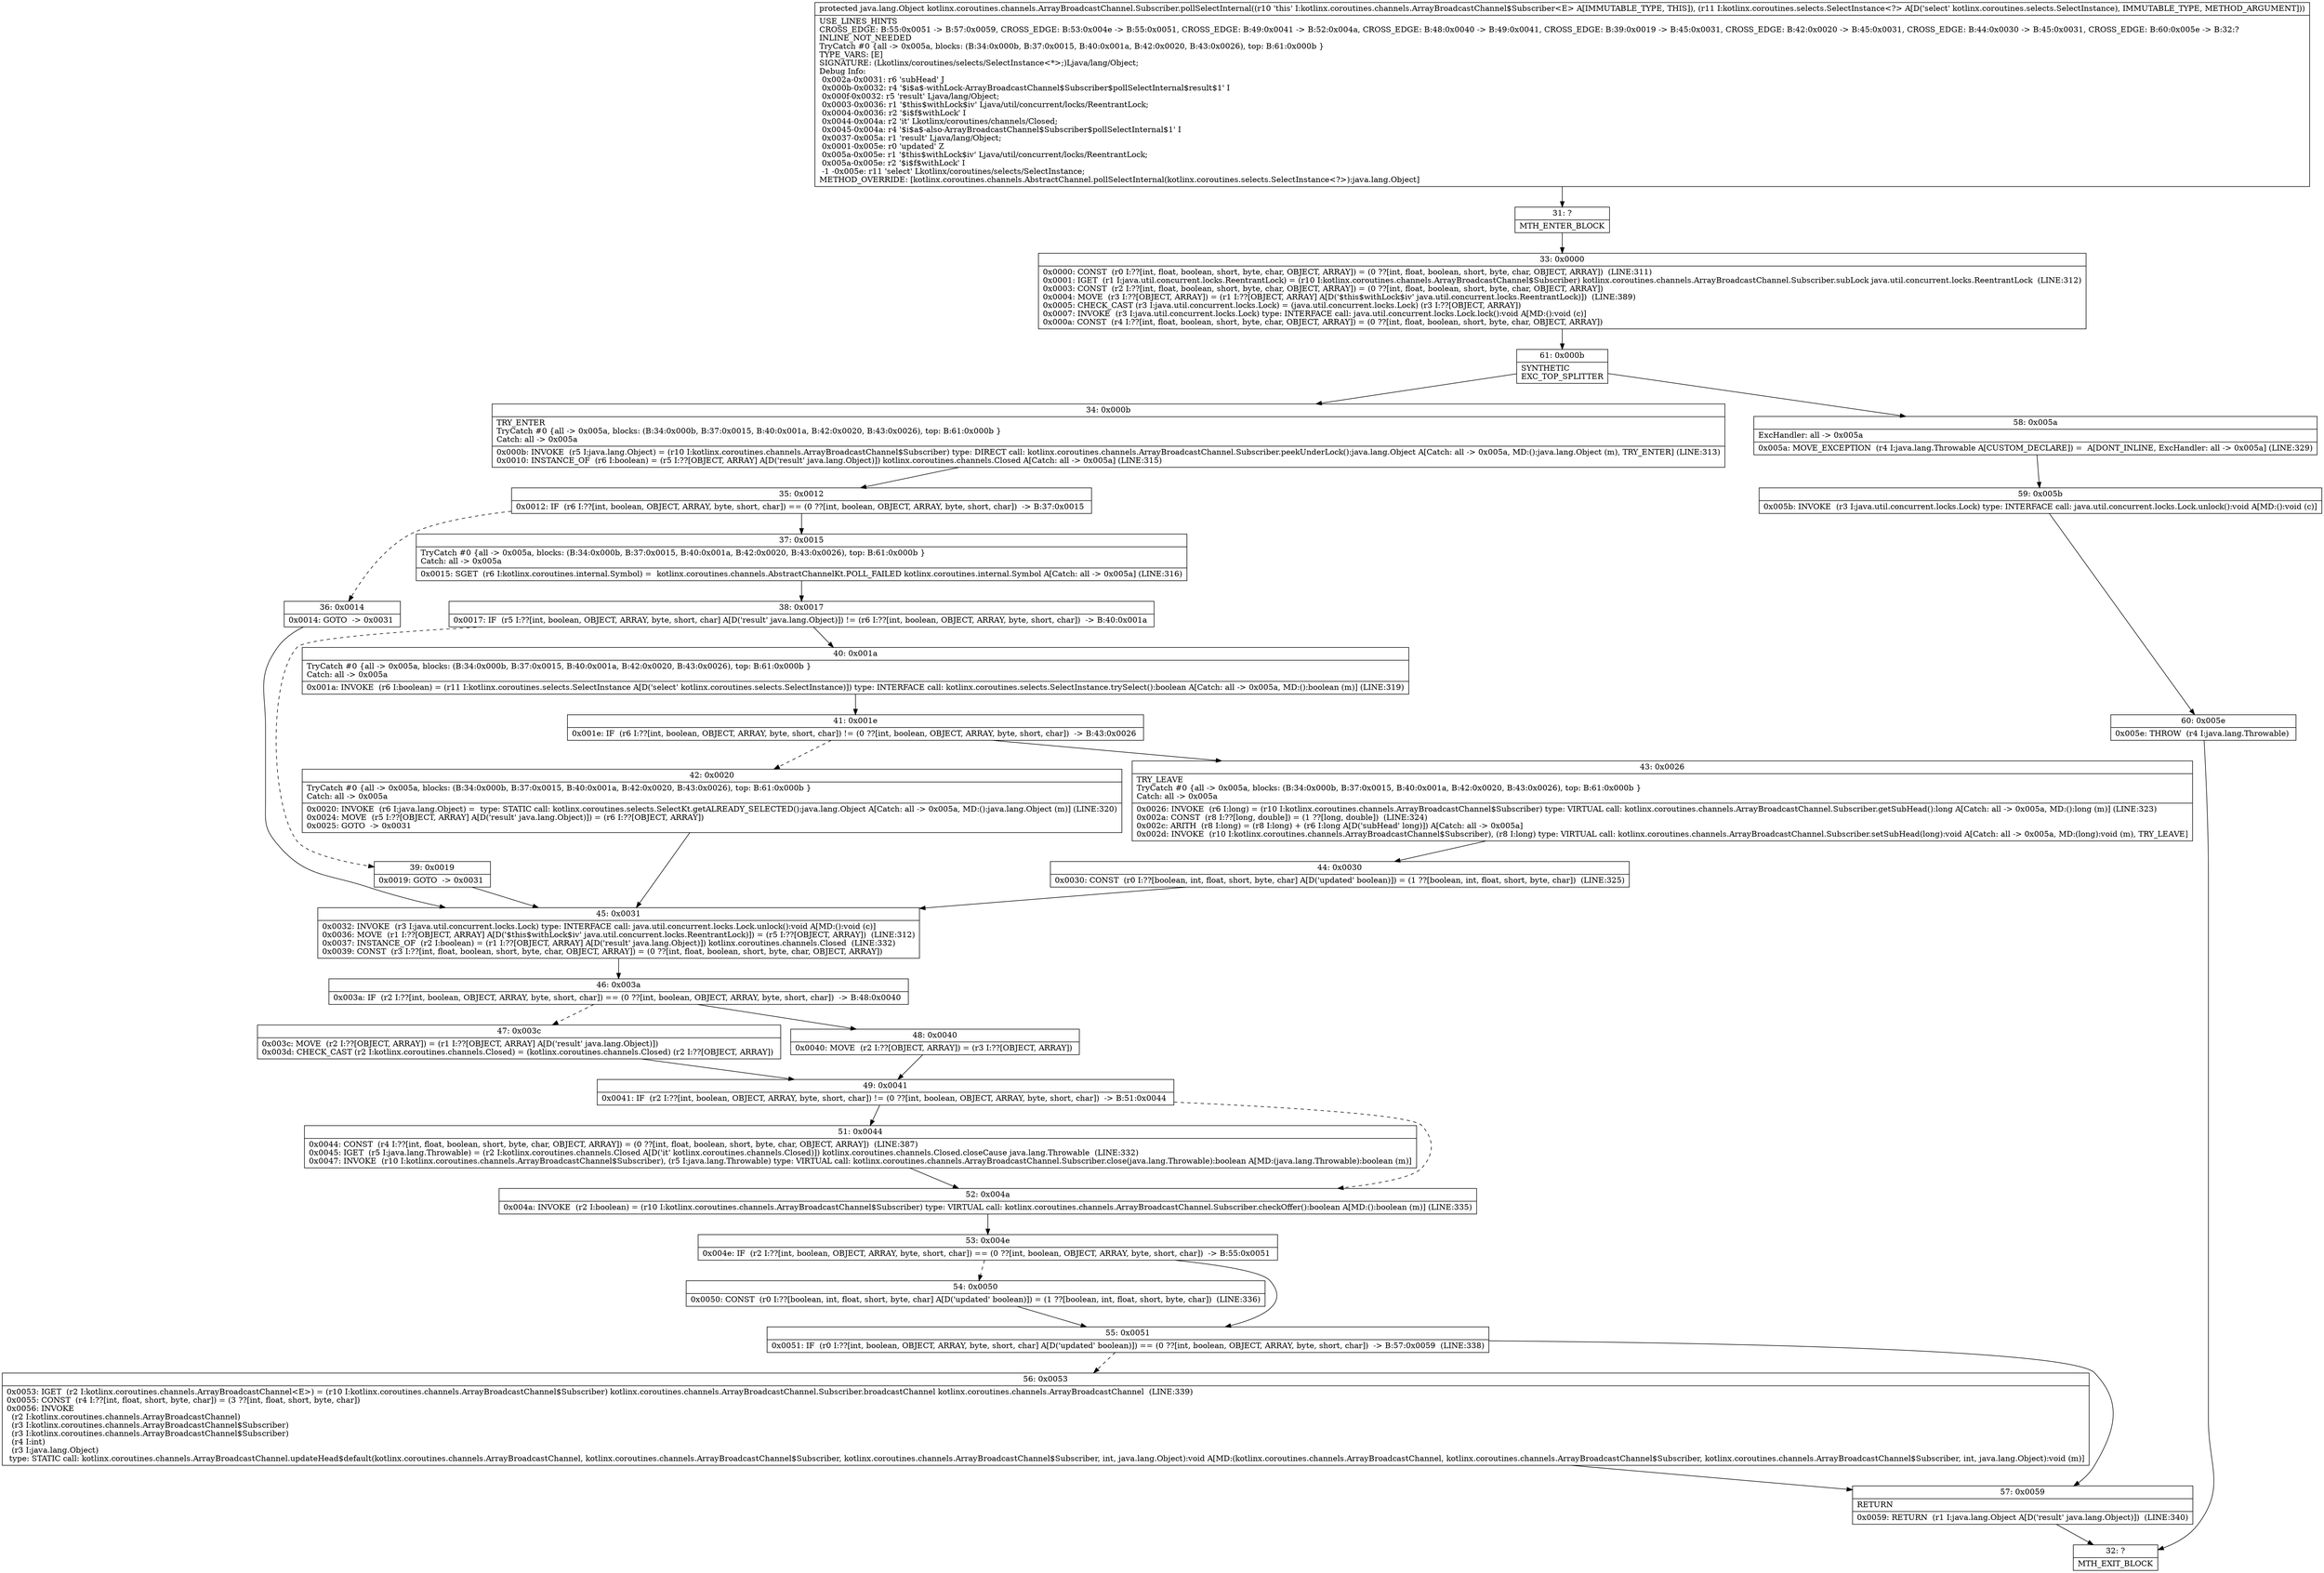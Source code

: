 digraph "CFG forkotlinx.coroutines.channels.ArrayBroadcastChannel.Subscriber.pollSelectInternal(Lkotlinx\/coroutines\/selects\/SelectInstance;)Ljava\/lang\/Object;" {
Node_31 [shape=record,label="{31\:\ ?|MTH_ENTER_BLOCK\l}"];
Node_33 [shape=record,label="{33\:\ 0x0000|0x0000: CONST  (r0 I:??[int, float, boolean, short, byte, char, OBJECT, ARRAY]) = (0 ??[int, float, boolean, short, byte, char, OBJECT, ARRAY])  (LINE:311)\l0x0001: IGET  (r1 I:java.util.concurrent.locks.ReentrantLock) = (r10 I:kotlinx.coroutines.channels.ArrayBroadcastChannel$Subscriber) kotlinx.coroutines.channels.ArrayBroadcastChannel.Subscriber.subLock java.util.concurrent.locks.ReentrantLock  (LINE:312)\l0x0003: CONST  (r2 I:??[int, float, boolean, short, byte, char, OBJECT, ARRAY]) = (0 ??[int, float, boolean, short, byte, char, OBJECT, ARRAY]) \l0x0004: MOVE  (r3 I:??[OBJECT, ARRAY]) = (r1 I:??[OBJECT, ARRAY] A[D('$this$withLock$iv' java.util.concurrent.locks.ReentrantLock)])  (LINE:389)\l0x0005: CHECK_CAST (r3 I:java.util.concurrent.locks.Lock) = (java.util.concurrent.locks.Lock) (r3 I:??[OBJECT, ARRAY]) \l0x0007: INVOKE  (r3 I:java.util.concurrent.locks.Lock) type: INTERFACE call: java.util.concurrent.locks.Lock.lock():void A[MD:():void (c)]\l0x000a: CONST  (r4 I:??[int, float, boolean, short, byte, char, OBJECT, ARRAY]) = (0 ??[int, float, boolean, short, byte, char, OBJECT, ARRAY]) \l}"];
Node_61 [shape=record,label="{61\:\ 0x000b|SYNTHETIC\lEXC_TOP_SPLITTER\l}"];
Node_34 [shape=record,label="{34\:\ 0x000b|TRY_ENTER\lTryCatch #0 \{all \-\> 0x005a, blocks: (B:34:0x000b, B:37:0x0015, B:40:0x001a, B:42:0x0020, B:43:0x0026), top: B:61:0x000b \}\lCatch: all \-\> 0x005a\l|0x000b: INVOKE  (r5 I:java.lang.Object) = (r10 I:kotlinx.coroutines.channels.ArrayBroadcastChannel$Subscriber) type: DIRECT call: kotlinx.coroutines.channels.ArrayBroadcastChannel.Subscriber.peekUnderLock():java.lang.Object A[Catch: all \-\> 0x005a, MD:():java.lang.Object (m), TRY_ENTER] (LINE:313)\l0x0010: INSTANCE_OF  (r6 I:boolean) = (r5 I:??[OBJECT, ARRAY] A[D('result' java.lang.Object)]) kotlinx.coroutines.channels.Closed A[Catch: all \-\> 0x005a] (LINE:315)\l}"];
Node_35 [shape=record,label="{35\:\ 0x0012|0x0012: IF  (r6 I:??[int, boolean, OBJECT, ARRAY, byte, short, char]) == (0 ??[int, boolean, OBJECT, ARRAY, byte, short, char])  \-\> B:37:0x0015 \l}"];
Node_36 [shape=record,label="{36\:\ 0x0014|0x0014: GOTO  \-\> 0x0031 \l}"];
Node_45 [shape=record,label="{45\:\ 0x0031|0x0032: INVOKE  (r3 I:java.util.concurrent.locks.Lock) type: INTERFACE call: java.util.concurrent.locks.Lock.unlock():void A[MD:():void (c)]\l0x0036: MOVE  (r1 I:??[OBJECT, ARRAY] A[D('$this$withLock$iv' java.util.concurrent.locks.ReentrantLock)]) = (r5 I:??[OBJECT, ARRAY])  (LINE:312)\l0x0037: INSTANCE_OF  (r2 I:boolean) = (r1 I:??[OBJECT, ARRAY] A[D('result' java.lang.Object)]) kotlinx.coroutines.channels.Closed  (LINE:332)\l0x0039: CONST  (r3 I:??[int, float, boolean, short, byte, char, OBJECT, ARRAY]) = (0 ??[int, float, boolean, short, byte, char, OBJECT, ARRAY]) \l}"];
Node_46 [shape=record,label="{46\:\ 0x003a|0x003a: IF  (r2 I:??[int, boolean, OBJECT, ARRAY, byte, short, char]) == (0 ??[int, boolean, OBJECT, ARRAY, byte, short, char])  \-\> B:48:0x0040 \l}"];
Node_47 [shape=record,label="{47\:\ 0x003c|0x003c: MOVE  (r2 I:??[OBJECT, ARRAY]) = (r1 I:??[OBJECT, ARRAY] A[D('result' java.lang.Object)]) \l0x003d: CHECK_CAST (r2 I:kotlinx.coroutines.channels.Closed) = (kotlinx.coroutines.channels.Closed) (r2 I:??[OBJECT, ARRAY]) \l}"];
Node_49 [shape=record,label="{49\:\ 0x0041|0x0041: IF  (r2 I:??[int, boolean, OBJECT, ARRAY, byte, short, char]) != (0 ??[int, boolean, OBJECT, ARRAY, byte, short, char])  \-\> B:51:0x0044 \l}"];
Node_51 [shape=record,label="{51\:\ 0x0044|0x0044: CONST  (r4 I:??[int, float, boolean, short, byte, char, OBJECT, ARRAY]) = (0 ??[int, float, boolean, short, byte, char, OBJECT, ARRAY])  (LINE:387)\l0x0045: IGET  (r5 I:java.lang.Throwable) = (r2 I:kotlinx.coroutines.channels.Closed A[D('it' kotlinx.coroutines.channels.Closed)]) kotlinx.coroutines.channels.Closed.closeCause java.lang.Throwable  (LINE:332)\l0x0047: INVOKE  (r10 I:kotlinx.coroutines.channels.ArrayBroadcastChannel$Subscriber), (r5 I:java.lang.Throwable) type: VIRTUAL call: kotlinx.coroutines.channels.ArrayBroadcastChannel.Subscriber.close(java.lang.Throwable):boolean A[MD:(java.lang.Throwable):boolean (m)]\l}"];
Node_52 [shape=record,label="{52\:\ 0x004a|0x004a: INVOKE  (r2 I:boolean) = (r10 I:kotlinx.coroutines.channels.ArrayBroadcastChannel$Subscriber) type: VIRTUAL call: kotlinx.coroutines.channels.ArrayBroadcastChannel.Subscriber.checkOffer():boolean A[MD:():boolean (m)] (LINE:335)\l}"];
Node_53 [shape=record,label="{53\:\ 0x004e|0x004e: IF  (r2 I:??[int, boolean, OBJECT, ARRAY, byte, short, char]) == (0 ??[int, boolean, OBJECT, ARRAY, byte, short, char])  \-\> B:55:0x0051 \l}"];
Node_54 [shape=record,label="{54\:\ 0x0050|0x0050: CONST  (r0 I:??[boolean, int, float, short, byte, char] A[D('updated' boolean)]) = (1 ??[boolean, int, float, short, byte, char])  (LINE:336)\l}"];
Node_55 [shape=record,label="{55\:\ 0x0051|0x0051: IF  (r0 I:??[int, boolean, OBJECT, ARRAY, byte, short, char] A[D('updated' boolean)]) == (0 ??[int, boolean, OBJECT, ARRAY, byte, short, char])  \-\> B:57:0x0059  (LINE:338)\l}"];
Node_56 [shape=record,label="{56\:\ 0x0053|0x0053: IGET  (r2 I:kotlinx.coroutines.channels.ArrayBroadcastChannel\<E\>) = (r10 I:kotlinx.coroutines.channels.ArrayBroadcastChannel$Subscriber) kotlinx.coroutines.channels.ArrayBroadcastChannel.Subscriber.broadcastChannel kotlinx.coroutines.channels.ArrayBroadcastChannel  (LINE:339)\l0x0055: CONST  (r4 I:??[int, float, short, byte, char]) = (3 ??[int, float, short, byte, char]) \l0x0056: INVOKE  \l  (r2 I:kotlinx.coroutines.channels.ArrayBroadcastChannel)\l  (r3 I:kotlinx.coroutines.channels.ArrayBroadcastChannel$Subscriber)\l  (r3 I:kotlinx.coroutines.channels.ArrayBroadcastChannel$Subscriber)\l  (r4 I:int)\l  (r3 I:java.lang.Object)\l type: STATIC call: kotlinx.coroutines.channels.ArrayBroadcastChannel.updateHead$default(kotlinx.coroutines.channels.ArrayBroadcastChannel, kotlinx.coroutines.channels.ArrayBroadcastChannel$Subscriber, kotlinx.coroutines.channels.ArrayBroadcastChannel$Subscriber, int, java.lang.Object):void A[MD:(kotlinx.coroutines.channels.ArrayBroadcastChannel, kotlinx.coroutines.channels.ArrayBroadcastChannel$Subscriber, kotlinx.coroutines.channels.ArrayBroadcastChannel$Subscriber, int, java.lang.Object):void (m)]\l}"];
Node_57 [shape=record,label="{57\:\ 0x0059|RETURN\l|0x0059: RETURN  (r1 I:java.lang.Object A[D('result' java.lang.Object)])  (LINE:340)\l}"];
Node_32 [shape=record,label="{32\:\ ?|MTH_EXIT_BLOCK\l}"];
Node_48 [shape=record,label="{48\:\ 0x0040|0x0040: MOVE  (r2 I:??[OBJECT, ARRAY]) = (r3 I:??[OBJECT, ARRAY]) \l}"];
Node_37 [shape=record,label="{37\:\ 0x0015|TryCatch #0 \{all \-\> 0x005a, blocks: (B:34:0x000b, B:37:0x0015, B:40:0x001a, B:42:0x0020, B:43:0x0026), top: B:61:0x000b \}\lCatch: all \-\> 0x005a\l|0x0015: SGET  (r6 I:kotlinx.coroutines.internal.Symbol) =  kotlinx.coroutines.channels.AbstractChannelKt.POLL_FAILED kotlinx.coroutines.internal.Symbol A[Catch: all \-\> 0x005a] (LINE:316)\l}"];
Node_38 [shape=record,label="{38\:\ 0x0017|0x0017: IF  (r5 I:??[int, boolean, OBJECT, ARRAY, byte, short, char] A[D('result' java.lang.Object)]) != (r6 I:??[int, boolean, OBJECT, ARRAY, byte, short, char])  \-\> B:40:0x001a \l}"];
Node_39 [shape=record,label="{39\:\ 0x0019|0x0019: GOTO  \-\> 0x0031 \l}"];
Node_40 [shape=record,label="{40\:\ 0x001a|TryCatch #0 \{all \-\> 0x005a, blocks: (B:34:0x000b, B:37:0x0015, B:40:0x001a, B:42:0x0020, B:43:0x0026), top: B:61:0x000b \}\lCatch: all \-\> 0x005a\l|0x001a: INVOKE  (r6 I:boolean) = (r11 I:kotlinx.coroutines.selects.SelectInstance A[D('select' kotlinx.coroutines.selects.SelectInstance)]) type: INTERFACE call: kotlinx.coroutines.selects.SelectInstance.trySelect():boolean A[Catch: all \-\> 0x005a, MD:():boolean (m)] (LINE:319)\l}"];
Node_41 [shape=record,label="{41\:\ 0x001e|0x001e: IF  (r6 I:??[int, boolean, OBJECT, ARRAY, byte, short, char]) != (0 ??[int, boolean, OBJECT, ARRAY, byte, short, char])  \-\> B:43:0x0026 \l}"];
Node_42 [shape=record,label="{42\:\ 0x0020|TryCatch #0 \{all \-\> 0x005a, blocks: (B:34:0x000b, B:37:0x0015, B:40:0x001a, B:42:0x0020, B:43:0x0026), top: B:61:0x000b \}\lCatch: all \-\> 0x005a\l|0x0020: INVOKE  (r6 I:java.lang.Object) =  type: STATIC call: kotlinx.coroutines.selects.SelectKt.getALREADY_SELECTED():java.lang.Object A[Catch: all \-\> 0x005a, MD:():java.lang.Object (m)] (LINE:320)\l0x0024: MOVE  (r5 I:??[OBJECT, ARRAY] A[D('result' java.lang.Object)]) = (r6 I:??[OBJECT, ARRAY]) \l0x0025: GOTO  \-\> 0x0031 \l}"];
Node_43 [shape=record,label="{43\:\ 0x0026|TRY_LEAVE\lTryCatch #0 \{all \-\> 0x005a, blocks: (B:34:0x000b, B:37:0x0015, B:40:0x001a, B:42:0x0020, B:43:0x0026), top: B:61:0x000b \}\lCatch: all \-\> 0x005a\l|0x0026: INVOKE  (r6 I:long) = (r10 I:kotlinx.coroutines.channels.ArrayBroadcastChannel$Subscriber) type: VIRTUAL call: kotlinx.coroutines.channels.ArrayBroadcastChannel.Subscriber.getSubHead():long A[Catch: all \-\> 0x005a, MD:():long (m)] (LINE:323)\l0x002a: CONST  (r8 I:??[long, double]) = (1 ??[long, double])  (LINE:324)\l0x002c: ARITH  (r8 I:long) = (r8 I:long) + (r6 I:long A[D('subHead' long)]) A[Catch: all \-\> 0x005a]\l0x002d: INVOKE  (r10 I:kotlinx.coroutines.channels.ArrayBroadcastChannel$Subscriber), (r8 I:long) type: VIRTUAL call: kotlinx.coroutines.channels.ArrayBroadcastChannel.Subscriber.setSubHead(long):void A[Catch: all \-\> 0x005a, MD:(long):void (m), TRY_LEAVE]\l}"];
Node_44 [shape=record,label="{44\:\ 0x0030|0x0030: CONST  (r0 I:??[boolean, int, float, short, byte, char] A[D('updated' boolean)]) = (1 ??[boolean, int, float, short, byte, char])  (LINE:325)\l}"];
Node_58 [shape=record,label="{58\:\ 0x005a|ExcHandler: all \-\> 0x005a\l|0x005a: MOVE_EXCEPTION  (r4 I:java.lang.Throwable A[CUSTOM_DECLARE]) =  A[DONT_INLINE, ExcHandler: all \-\> 0x005a] (LINE:329)\l}"];
Node_59 [shape=record,label="{59\:\ 0x005b|0x005b: INVOKE  (r3 I:java.util.concurrent.locks.Lock) type: INTERFACE call: java.util.concurrent.locks.Lock.unlock():void A[MD:():void (c)]\l}"];
Node_60 [shape=record,label="{60\:\ 0x005e|0x005e: THROW  (r4 I:java.lang.Throwable) \l}"];
MethodNode[shape=record,label="{protected java.lang.Object kotlinx.coroutines.channels.ArrayBroadcastChannel.Subscriber.pollSelectInternal((r10 'this' I:kotlinx.coroutines.channels.ArrayBroadcastChannel$Subscriber\<E\> A[IMMUTABLE_TYPE, THIS]), (r11 I:kotlinx.coroutines.selects.SelectInstance\<?\> A[D('select' kotlinx.coroutines.selects.SelectInstance), IMMUTABLE_TYPE, METHOD_ARGUMENT]))  | USE_LINES_HINTS\lCROSS_EDGE: B:55:0x0051 \-\> B:57:0x0059, CROSS_EDGE: B:53:0x004e \-\> B:55:0x0051, CROSS_EDGE: B:49:0x0041 \-\> B:52:0x004a, CROSS_EDGE: B:48:0x0040 \-\> B:49:0x0041, CROSS_EDGE: B:39:0x0019 \-\> B:45:0x0031, CROSS_EDGE: B:42:0x0020 \-\> B:45:0x0031, CROSS_EDGE: B:44:0x0030 \-\> B:45:0x0031, CROSS_EDGE: B:60:0x005e \-\> B:32:?\lINLINE_NOT_NEEDED\lTryCatch #0 \{all \-\> 0x005a, blocks: (B:34:0x000b, B:37:0x0015, B:40:0x001a, B:42:0x0020, B:43:0x0026), top: B:61:0x000b \}\lTYPE_VARS: [E]\lSIGNATURE: (Lkotlinx\/coroutines\/selects\/SelectInstance\<*\>;)Ljava\/lang\/Object;\lDebug Info:\l  0x002a\-0x0031: r6 'subHead' J\l  0x000b\-0x0032: r4 '$i$a$\-withLock\-ArrayBroadcastChannel$Subscriber$pollSelectInternal$result$1' I\l  0x000f\-0x0032: r5 'result' Ljava\/lang\/Object;\l  0x0003\-0x0036: r1 '$this$withLock$iv' Ljava\/util\/concurrent\/locks\/ReentrantLock;\l  0x0004\-0x0036: r2 '$i$f$withLock' I\l  0x0044\-0x004a: r2 'it' Lkotlinx\/coroutines\/channels\/Closed;\l  0x0045\-0x004a: r4 '$i$a$\-also\-ArrayBroadcastChannel$Subscriber$pollSelectInternal$1' I\l  0x0037\-0x005a: r1 'result' Ljava\/lang\/Object;\l  0x0001\-0x005e: r0 'updated' Z\l  0x005a\-0x005e: r1 '$this$withLock$iv' Ljava\/util\/concurrent\/locks\/ReentrantLock;\l  0x005a\-0x005e: r2 '$i$f$withLock' I\l  \-1 \-0x005e: r11 'select' Lkotlinx\/coroutines\/selects\/SelectInstance;\lMETHOD_OVERRIDE: [kotlinx.coroutines.channels.AbstractChannel.pollSelectInternal(kotlinx.coroutines.selects.SelectInstance\<?\>):java.lang.Object]\l}"];
MethodNode -> Node_31;Node_31 -> Node_33;
Node_33 -> Node_61;
Node_61 -> Node_34;
Node_61 -> Node_58;
Node_34 -> Node_35;
Node_35 -> Node_36[style=dashed];
Node_35 -> Node_37;
Node_36 -> Node_45;
Node_45 -> Node_46;
Node_46 -> Node_47[style=dashed];
Node_46 -> Node_48;
Node_47 -> Node_49;
Node_49 -> Node_51;
Node_49 -> Node_52[style=dashed];
Node_51 -> Node_52;
Node_52 -> Node_53;
Node_53 -> Node_54[style=dashed];
Node_53 -> Node_55;
Node_54 -> Node_55;
Node_55 -> Node_56[style=dashed];
Node_55 -> Node_57;
Node_56 -> Node_57;
Node_57 -> Node_32;
Node_48 -> Node_49;
Node_37 -> Node_38;
Node_38 -> Node_39[style=dashed];
Node_38 -> Node_40;
Node_39 -> Node_45;
Node_40 -> Node_41;
Node_41 -> Node_42[style=dashed];
Node_41 -> Node_43;
Node_42 -> Node_45;
Node_43 -> Node_44;
Node_44 -> Node_45;
Node_58 -> Node_59;
Node_59 -> Node_60;
Node_60 -> Node_32;
}

